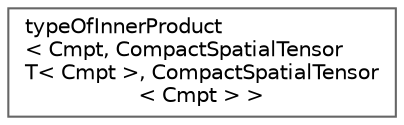 digraph "Graphical Class Hierarchy"
{
 // LATEX_PDF_SIZE
  bgcolor="transparent";
  edge [fontname=Helvetica,fontsize=10,labelfontname=Helvetica,labelfontsize=10];
  node [fontname=Helvetica,fontsize=10,shape=box,height=0.2,width=0.4];
  rankdir="LR";
  Node0 [id="Node000000",label="typeOfInnerProduct\l\< Cmpt, CompactSpatialTensor\lT\< Cmpt \>, CompactSpatialTensor\l\< Cmpt \> \>",height=0.2,width=0.4,color="grey40", fillcolor="white", style="filled",URL="$classFoam_1_1typeOfInnerProduct_3_01Cmpt_00_01CompactSpatialTensorT_3_01Cmpt_01_4_00_01CompactSpatialTensor_3_01Cmpt_01_4_01_4.html",tooltip=" "];
}
